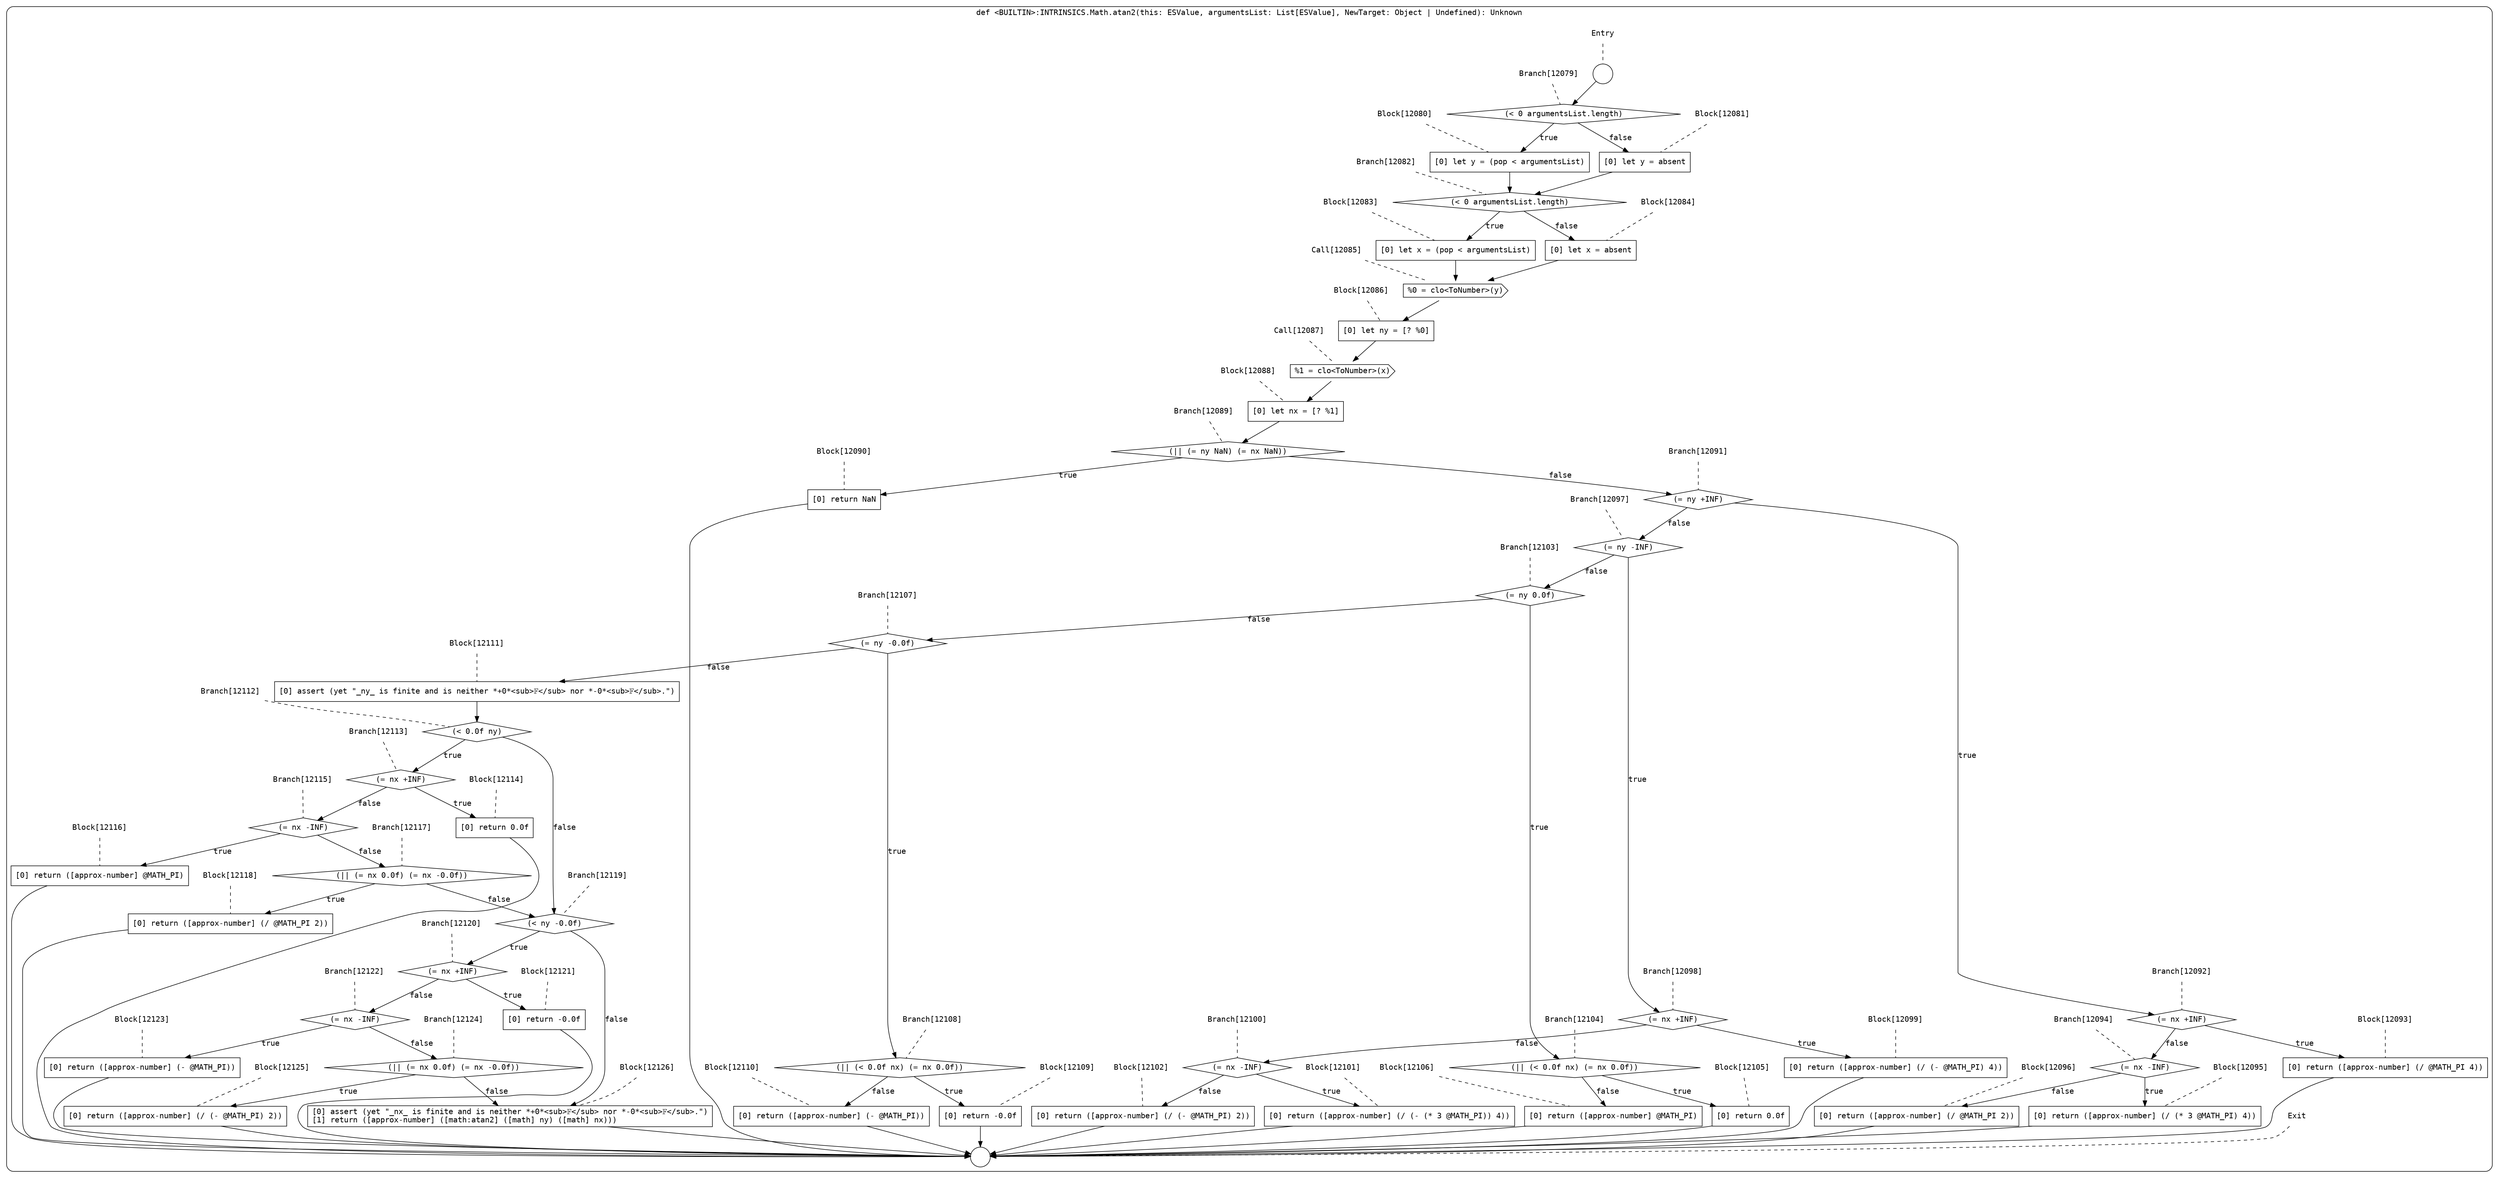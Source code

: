 digraph {
  graph [fontname = "Consolas"]
  node [fontname = "Consolas"]
  edge [fontname = "Consolas"]
  subgraph cluster2083 {
    label = "def <BUILTIN>:INTRINSICS.Math.atan2(this: ESValue, argumentsList: List[ESValue], NewTarget: Object | Undefined): Unknown"
    style = rounded
    cluster2083_entry_name [shape=none, label=<<font color="black">Entry</font>>]
    cluster2083_entry_name -> cluster2083_entry [arrowhead=none, color="black", style=dashed]
    cluster2083_entry [shape=circle label=" " color="black" fillcolor="white" style=filled]
    cluster2083_entry -> node12079 [color="black"]
    cluster2083_exit_name [shape=none, label=<<font color="black">Exit</font>>]
    cluster2083_exit_name -> cluster2083_exit [arrowhead=none, color="black", style=dashed]
    cluster2083_exit [shape=circle label=" " color="black" fillcolor="white" style=filled]
    node12079_name [shape=none, label=<<font color="black">Branch[12079]</font>>]
    node12079_name -> node12079 [arrowhead=none, color="black", style=dashed]
    node12079 [shape=diamond, label=<<font color="black">(&lt; 0 argumentsList.length)</font>> color="black" fillcolor="white", style=filled]
    node12079 -> node12080 [label=<<font color="black">true</font>> color="black"]
    node12079 -> node12081 [label=<<font color="black">false</font>> color="black"]
    node12080_name [shape=none, label=<<font color="black">Block[12080]</font>>]
    node12080_name -> node12080 [arrowhead=none, color="black", style=dashed]
    node12080 [shape=box, label=<<font color="black">[0] let y = (pop &lt; argumentsList)<BR ALIGN="LEFT"/></font>> color="black" fillcolor="white", style=filled]
    node12080 -> node12082 [color="black"]
    node12081_name [shape=none, label=<<font color="black">Block[12081]</font>>]
    node12081_name -> node12081 [arrowhead=none, color="black", style=dashed]
    node12081 [shape=box, label=<<font color="black">[0] let y = absent<BR ALIGN="LEFT"/></font>> color="black" fillcolor="white", style=filled]
    node12081 -> node12082 [color="black"]
    node12082_name [shape=none, label=<<font color="black">Branch[12082]</font>>]
    node12082_name -> node12082 [arrowhead=none, color="black", style=dashed]
    node12082 [shape=diamond, label=<<font color="black">(&lt; 0 argumentsList.length)</font>> color="black" fillcolor="white", style=filled]
    node12082 -> node12083 [label=<<font color="black">true</font>> color="black"]
    node12082 -> node12084 [label=<<font color="black">false</font>> color="black"]
    node12083_name [shape=none, label=<<font color="black">Block[12083]</font>>]
    node12083_name -> node12083 [arrowhead=none, color="black", style=dashed]
    node12083 [shape=box, label=<<font color="black">[0] let x = (pop &lt; argumentsList)<BR ALIGN="LEFT"/></font>> color="black" fillcolor="white", style=filled]
    node12083 -> node12085 [color="black"]
    node12084_name [shape=none, label=<<font color="black">Block[12084]</font>>]
    node12084_name -> node12084 [arrowhead=none, color="black", style=dashed]
    node12084 [shape=box, label=<<font color="black">[0] let x = absent<BR ALIGN="LEFT"/></font>> color="black" fillcolor="white", style=filled]
    node12084 -> node12085 [color="black"]
    node12085_name [shape=none, label=<<font color="black">Call[12085]</font>>]
    node12085_name -> node12085 [arrowhead=none, color="black", style=dashed]
    node12085 [shape=cds, label=<<font color="black">%0 = clo&lt;ToNumber&gt;(y)</font>> color="black" fillcolor="white", style=filled]
    node12085 -> node12086 [color="black"]
    node12086_name [shape=none, label=<<font color="black">Block[12086]</font>>]
    node12086_name -> node12086 [arrowhead=none, color="black", style=dashed]
    node12086 [shape=box, label=<<font color="black">[0] let ny = [? %0]<BR ALIGN="LEFT"/></font>> color="black" fillcolor="white", style=filled]
    node12086 -> node12087 [color="black"]
    node12087_name [shape=none, label=<<font color="black">Call[12087]</font>>]
    node12087_name -> node12087 [arrowhead=none, color="black", style=dashed]
    node12087 [shape=cds, label=<<font color="black">%1 = clo&lt;ToNumber&gt;(x)</font>> color="black" fillcolor="white", style=filled]
    node12087 -> node12088 [color="black"]
    node12088_name [shape=none, label=<<font color="black">Block[12088]</font>>]
    node12088_name -> node12088 [arrowhead=none, color="black", style=dashed]
    node12088 [shape=box, label=<<font color="black">[0] let nx = [? %1]<BR ALIGN="LEFT"/></font>> color="black" fillcolor="white", style=filled]
    node12088 -> node12089 [color="black"]
    node12089_name [shape=none, label=<<font color="black">Branch[12089]</font>>]
    node12089_name -> node12089 [arrowhead=none, color="black", style=dashed]
    node12089 [shape=diamond, label=<<font color="black">(|| (= ny NaN) (= nx NaN))</font>> color="black" fillcolor="white", style=filled]
    node12089 -> node12090 [label=<<font color="black">true</font>> color="black"]
    node12089 -> node12091 [label=<<font color="black">false</font>> color="black"]
    node12090_name [shape=none, label=<<font color="black">Block[12090]</font>>]
    node12090_name -> node12090 [arrowhead=none, color="black", style=dashed]
    node12090 [shape=box, label=<<font color="black">[0] return NaN<BR ALIGN="LEFT"/></font>> color="black" fillcolor="white", style=filled]
    node12090 -> cluster2083_exit [color="black"]
    node12091_name [shape=none, label=<<font color="black">Branch[12091]</font>>]
    node12091_name -> node12091 [arrowhead=none, color="black", style=dashed]
    node12091 [shape=diamond, label=<<font color="black">(= ny +INF)</font>> color="black" fillcolor="white", style=filled]
    node12091 -> node12092 [label=<<font color="black">true</font>> color="black"]
    node12091 -> node12097 [label=<<font color="black">false</font>> color="black"]
    node12092_name [shape=none, label=<<font color="black">Branch[12092]</font>>]
    node12092_name -> node12092 [arrowhead=none, color="black", style=dashed]
    node12092 [shape=diamond, label=<<font color="black">(= nx +INF)</font>> color="black" fillcolor="white", style=filled]
    node12092 -> node12093 [label=<<font color="black">true</font>> color="black"]
    node12092 -> node12094 [label=<<font color="black">false</font>> color="black"]
    node12097_name [shape=none, label=<<font color="black">Branch[12097]</font>>]
    node12097_name -> node12097 [arrowhead=none, color="black", style=dashed]
    node12097 [shape=diamond, label=<<font color="black">(= ny -INF)</font>> color="black" fillcolor="white", style=filled]
    node12097 -> node12098 [label=<<font color="black">true</font>> color="black"]
    node12097 -> node12103 [label=<<font color="black">false</font>> color="black"]
    node12093_name [shape=none, label=<<font color="black">Block[12093]</font>>]
    node12093_name -> node12093 [arrowhead=none, color="black", style=dashed]
    node12093 [shape=box, label=<<font color="black">[0] return ([approx-number] (/ @MATH_PI 4))<BR ALIGN="LEFT"/></font>> color="black" fillcolor="white", style=filled]
    node12093 -> cluster2083_exit [color="black"]
    node12094_name [shape=none, label=<<font color="black">Branch[12094]</font>>]
    node12094_name -> node12094 [arrowhead=none, color="black", style=dashed]
    node12094 [shape=diamond, label=<<font color="black">(= nx -INF)</font>> color="black" fillcolor="white", style=filled]
    node12094 -> node12095 [label=<<font color="black">true</font>> color="black"]
    node12094 -> node12096 [label=<<font color="black">false</font>> color="black"]
    node12098_name [shape=none, label=<<font color="black">Branch[12098]</font>>]
    node12098_name -> node12098 [arrowhead=none, color="black", style=dashed]
    node12098 [shape=diamond, label=<<font color="black">(= nx +INF)</font>> color="black" fillcolor="white", style=filled]
    node12098 -> node12099 [label=<<font color="black">true</font>> color="black"]
    node12098 -> node12100 [label=<<font color="black">false</font>> color="black"]
    node12103_name [shape=none, label=<<font color="black">Branch[12103]</font>>]
    node12103_name -> node12103 [arrowhead=none, color="black", style=dashed]
    node12103 [shape=diamond, label=<<font color="black">(= ny 0.0f)</font>> color="black" fillcolor="white", style=filled]
    node12103 -> node12104 [label=<<font color="black">true</font>> color="black"]
    node12103 -> node12107 [label=<<font color="black">false</font>> color="black"]
    node12095_name [shape=none, label=<<font color="black">Block[12095]</font>>]
    node12095_name -> node12095 [arrowhead=none, color="black", style=dashed]
    node12095 [shape=box, label=<<font color="black">[0] return ([approx-number] (/ (* 3 @MATH_PI) 4))<BR ALIGN="LEFT"/></font>> color="black" fillcolor="white", style=filled]
    node12095 -> cluster2083_exit [color="black"]
    node12096_name [shape=none, label=<<font color="black">Block[12096]</font>>]
    node12096_name -> node12096 [arrowhead=none, color="black", style=dashed]
    node12096 [shape=box, label=<<font color="black">[0] return ([approx-number] (/ @MATH_PI 2))<BR ALIGN="LEFT"/></font>> color="black" fillcolor="white", style=filled]
    node12096 -> cluster2083_exit [color="black"]
    node12099_name [shape=none, label=<<font color="black">Block[12099]</font>>]
    node12099_name -> node12099 [arrowhead=none, color="black", style=dashed]
    node12099 [shape=box, label=<<font color="black">[0] return ([approx-number] (/ (- @MATH_PI) 4))<BR ALIGN="LEFT"/></font>> color="black" fillcolor="white", style=filled]
    node12099 -> cluster2083_exit [color="black"]
    node12100_name [shape=none, label=<<font color="black">Branch[12100]</font>>]
    node12100_name -> node12100 [arrowhead=none, color="black", style=dashed]
    node12100 [shape=diamond, label=<<font color="black">(= nx -INF)</font>> color="black" fillcolor="white", style=filled]
    node12100 -> node12101 [label=<<font color="black">true</font>> color="black"]
    node12100 -> node12102 [label=<<font color="black">false</font>> color="black"]
    node12104_name [shape=none, label=<<font color="black">Branch[12104]</font>>]
    node12104_name -> node12104 [arrowhead=none, color="black", style=dashed]
    node12104 [shape=diamond, label=<<font color="black">(|| (&lt; 0.0f nx) (= nx 0.0f))</font>> color="black" fillcolor="white", style=filled]
    node12104 -> node12105 [label=<<font color="black">true</font>> color="black"]
    node12104 -> node12106 [label=<<font color="black">false</font>> color="black"]
    node12107_name [shape=none, label=<<font color="black">Branch[12107]</font>>]
    node12107_name -> node12107 [arrowhead=none, color="black", style=dashed]
    node12107 [shape=diamond, label=<<font color="black">(= ny -0.0f)</font>> color="black" fillcolor="white", style=filled]
    node12107 -> node12108 [label=<<font color="black">true</font>> color="black"]
    node12107 -> node12111 [label=<<font color="black">false</font>> color="black"]
    node12101_name [shape=none, label=<<font color="black">Block[12101]</font>>]
    node12101_name -> node12101 [arrowhead=none, color="black", style=dashed]
    node12101 [shape=box, label=<<font color="black">[0] return ([approx-number] (/ (- (* 3 @MATH_PI)) 4))<BR ALIGN="LEFT"/></font>> color="black" fillcolor="white", style=filled]
    node12101 -> cluster2083_exit [color="black"]
    node12102_name [shape=none, label=<<font color="black">Block[12102]</font>>]
    node12102_name -> node12102 [arrowhead=none, color="black", style=dashed]
    node12102 [shape=box, label=<<font color="black">[0] return ([approx-number] (/ (- @MATH_PI) 2))<BR ALIGN="LEFT"/></font>> color="black" fillcolor="white", style=filled]
    node12102 -> cluster2083_exit [color="black"]
    node12105_name [shape=none, label=<<font color="black">Block[12105]</font>>]
    node12105_name -> node12105 [arrowhead=none, color="black", style=dashed]
    node12105 [shape=box, label=<<font color="black">[0] return 0.0f<BR ALIGN="LEFT"/></font>> color="black" fillcolor="white", style=filled]
    node12105 -> cluster2083_exit [color="black"]
    node12106_name [shape=none, label=<<font color="black">Block[12106]</font>>]
    node12106_name -> node12106 [arrowhead=none, color="black", style=dashed]
    node12106 [shape=box, label=<<font color="black">[0] return ([approx-number] @MATH_PI)<BR ALIGN="LEFT"/></font>> color="black" fillcolor="white", style=filled]
    node12106 -> cluster2083_exit [color="black"]
    node12108_name [shape=none, label=<<font color="black">Branch[12108]</font>>]
    node12108_name -> node12108 [arrowhead=none, color="black", style=dashed]
    node12108 [shape=diamond, label=<<font color="black">(|| (&lt; 0.0f nx) (= nx 0.0f))</font>> color="black" fillcolor="white", style=filled]
    node12108 -> node12109 [label=<<font color="black">true</font>> color="black"]
    node12108 -> node12110 [label=<<font color="black">false</font>> color="black"]
    node12111_name [shape=none, label=<<font color="black">Block[12111]</font>>]
    node12111_name -> node12111 [arrowhead=none, color="black", style=dashed]
    node12111 [shape=box, label=<<font color="black">[0] assert (yet &quot;_ny_ is finite and is neither *+0*&lt;sub&gt;𝔽&lt;/sub&gt; nor *-0*&lt;sub&gt;𝔽&lt;/sub&gt;.&quot;)<BR ALIGN="LEFT"/></font>> color="black" fillcolor="white", style=filled]
    node12111 -> node12112 [color="black"]
    node12109_name [shape=none, label=<<font color="black">Block[12109]</font>>]
    node12109_name -> node12109 [arrowhead=none, color="black", style=dashed]
    node12109 [shape=box, label=<<font color="black">[0] return -0.0f<BR ALIGN="LEFT"/></font>> color="black" fillcolor="white", style=filled]
    node12109 -> cluster2083_exit [color="black"]
    node12110_name [shape=none, label=<<font color="black">Block[12110]</font>>]
    node12110_name -> node12110 [arrowhead=none, color="black", style=dashed]
    node12110 [shape=box, label=<<font color="black">[0] return ([approx-number] (- @MATH_PI))<BR ALIGN="LEFT"/></font>> color="black" fillcolor="white", style=filled]
    node12110 -> cluster2083_exit [color="black"]
    node12112_name [shape=none, label=<<font color="black">Branch[12112]</font>>]
    node12112_name -> node12112 [arrowhead=none, color="black", style=dashed]
    node12112 [shape=diamond, label=<<font color="black">(&lt; 0.0f ny)</font>> color="black" fillcolor="white", style=filled]
    node12112 -> node12113 [label=<<font color="black">true</font>> color="black"]
    node12112 -> node12119 [label=<<font color="black">false</font>> color="black"]
    node12113_name [shape=none, label=<<font color="black">Branch[12113]</font>>]
    node12113_name -> node12113 [arrowhead=none, color="black", style=dashed]
    node12113 [shape=diamond, label=<<font color="black">(= nx +INF)</font>> color="black" fillcolor="white", style=filled]
    node12113 -> node12114 [label=<<font color="black">true</font>> color="black"]
    node12113 -> node12115 [label=<<font color="black">false</font>> color="black"]
    node12119_name [shape=none, label=<<font color="black">Branch[12119]</font>>]
    node12119_name -> node12119 [arrowhead=none, color="black", style=dashed]
    node12119 [shape=diamond, label=<<font color="black">(&lt; ny -0.0f)</font>> color="black" fillcolor="white", style=filled]
    node12119 -> node12120 [label=<<font color="black">true</font>> color="black"]
    node12119 -> node12126 [label=<<font color="black">false</font>> color="black"]
    node12114_name [shape=none, label=<<font color="black">Block[12114]</font>>]
    node12114_name -> node12114 [arrowhead=none, color="black", style=dashed]
    node12114 [shape=box, label=<<font color="black">[0] return 0.0f<BR ALIGN="LEFT"/></font>> color="black" fillcolor="white", style=filled]
    node12114 -> cluster2083_exit [color="black"]
    node12115_name [shape=none, label=<<font color="black">Branch[12115]</font>>]
    node12115_name -> node12115 [arrowhead=none, color="black", style=dashed]
    node12115 [shape=diamond, label=<<font color="black">(= nx -INF)</font>> color="black" fillcolor="white", style=filled]
    node12115 -> node12116 [label=<<font color="black">true</font>> color="black"]
    node12115 -> node12117 [label=<<font color="black">false</font>> color="black"]
    node12120_name [shape=none, label=<<font color="black">Branch[12120]</font>>]
    node12120_name -> node12120 [arrowhead=none, color="black", style=dashed]
    node12120 [shape=diamond, label=<<font color="black">(= nx +INF)</font>> color="black" fillcolor="white", style=filled]
    node12120 -> node12121 [label=<<font color="black">true</font>> color="black"]
    node12120 -> node12122 [label=<<font color="black">false</font>> color="black"]
    node12126_name [shape=none, label=<<font color="black">Block[12126]</font>>]
    node12126_name -> node12126 [arrowhead=none, color="black", style=dashed]
    node12126 [shape=box, label=<<font color="black">[0] assert (yet &quot;_nx_ is finite and is neither *+0*&lt;sub&gt;𝔽&lt;/sub&gt; nor *-0*&lt;sub&gt;𝔽&lt;/sub&gt;.&quot;)<BR ALIGN="LEFT"/>[1] return ([approx-number] ([math:atan2] ([math] ny) ([math] nx)))<BR ALIGN="LEFT"/></font>> color="black" fillcolor="white", style=filled]
    node12126 -> cluster2083_exit [color="black"]
    node12116_name [shape=none, label=<<font color="black">Block[12116]</font>>]
    node12116_name -> node12116 [arrowhead=none, color="black", style=dashed]
    node12116 [shape=box, label=<<font color="black">[0] return ([approx-number] @MATH_PI)<BR ALIGN="LEFT"/></font>> color="black" fillcolor="white", style=filled]
    node12116 -> cluster2083_exit [color="black"]
    node12117_name [shape=none, label=<<font color="black">Branch[12117]</font>>]
    node12117_name -> node12117 [arrowhead=none, color="black", style=dashed]
    node12117 [shape=diamond, label=<<font color="black">(|| (= nx 0.0f) (= nx -0.0f))</font>> color="black" fillcolor="white", style=filled]
    node12117 -> node12118 [label=<<font color="black">true</font>> color="black"]
    node12117 -> node12119 [label=<<font color="black">false</font>> color="black"]
    node12121_name [shape=none, label=<<font color="black">Block[12121]</font>>]
    node12121_name -> node12121 [arrowhead=none, color="black", style=dashed]
    node12121 [shape=box, label=<<font color="black">[0] return -0.0f<BR ALIGN="LEFT"/></font>> color="black" fillcolor="white", style=filled]
    node12121 -> cluster2083_exit [color="black"]
    node12122_name [shape=none, label=<<font color="black">Branch[12122]</font>>]
    node12122_name -> node12122 [arrowhead=none, color="black", style=dashed]
    node12122 [shape=diamond, label=<<font color="black">(= nx -INF)</font>> color="black" fillcolor="white", style=filled]
    node12122 -> node12123 [label=<<font color="black">true</font>> color="black"]
    node12122 -> node12124 [label=<<font color="black">false</font>> color="black"]
    node12118_name [shape=none, label=<<font color="black">Block[12118]</font>>]
    node12118_name -> node12118 [arrowhead=none, color="black", style=dashed]
    node12118 [shape=box, label=<<font color="black">[0] return ([approx-number] (/ @MATH_PI 2))<BR ALIGN="LEFT"/></font>> color="black" fillcolor="white", style=filled]
    node12118 -> cluster2083_exit [color="black"]
    node12123_name [shape=none, label=<<font color="black">Block[12123]</font>>]
    node12123_name -> node12123 [arrowhead=none, color="black", style=dashed]
    node12123 [shape=box, label=<<font color="black">[0] return ([approx-number] (- @MATH_PI))<BR ALIGN="LEFT"/></font>> color="black" fillcolor="white", style=filled]
    node12123 -> cluster2083_exit [color="black"]
    node12124_name [shape=none, label=<<font color="black">Branch[12124]</font>>]
    node12124_name -> node12124 [arrowhead=none, color="black", style=dashed]
    node12124 [shape=diamond, label=<<font color="black">(|| (= nx 0.0f) (= nx -0.0f))</font>> color="black" fillcolor="white", style=filled]
    node12124 -> node12125 [label=<<font color="black">true</font>> color="black"]
    node12124 -> node12126 [label=<<font color="black">false</font>> color="black"]
    node12125_name [shape=none, label=<<font color="black">Block[12125]</font>>]
    node12125_name -> node12125 [arrowhead=none, color="black", style=dashed]
    node12125 [shape=box, label=<<font color="black">[0] return ([approx-number] (/ (- @MATH_PI) 2))<BR ALIGN="LEFT"/></font>> color="black" fillcolor="white", style=filled]
    node12125 -> cluster2083_exit [color="black"]
  }
}